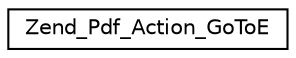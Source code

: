 digraph G
{
  edge [fontname="Helvetica",fontsize="10",labelfontname="Helvetica",labelfontsize="10"];
  node [fontname="Helvetica",fontsize="10",shape=record];
  rankdir="LR";
  Node1 [label="Zend_Pdf_Action_GoToE",height=0.2,width=0.4,color="black", fillcolor="white", style="filled",URL="$class_zend___pdf___action___go_to_e.html"];
}
